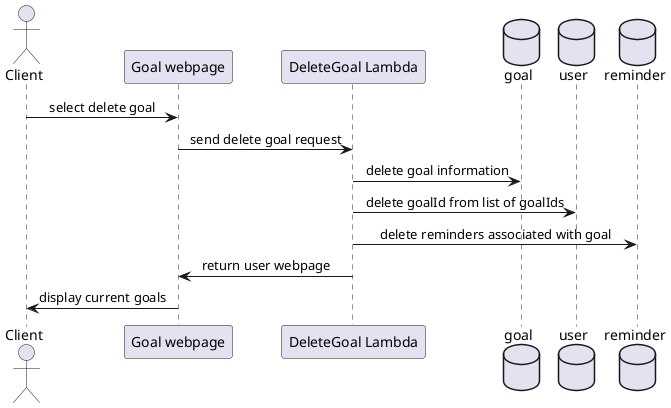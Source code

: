 @startuml DeleteGoal_SD

skinparam SequenceMessageAlignment center
actor Client as cl
participant "Goal webpage" as caw
participant "DeleteGoal Lambda" as cul
database goal 
database user
database reminder

cl -> caw : select delete goal
caw -> cul : send delete goal request
cul -> goal : delete goal information
cul -> user : delete goalId from list of goalIds
cul -> reminder : delete reminders associated with goal
cul -> caw : return user webpage
caw -> cl : display current goals

@enduml